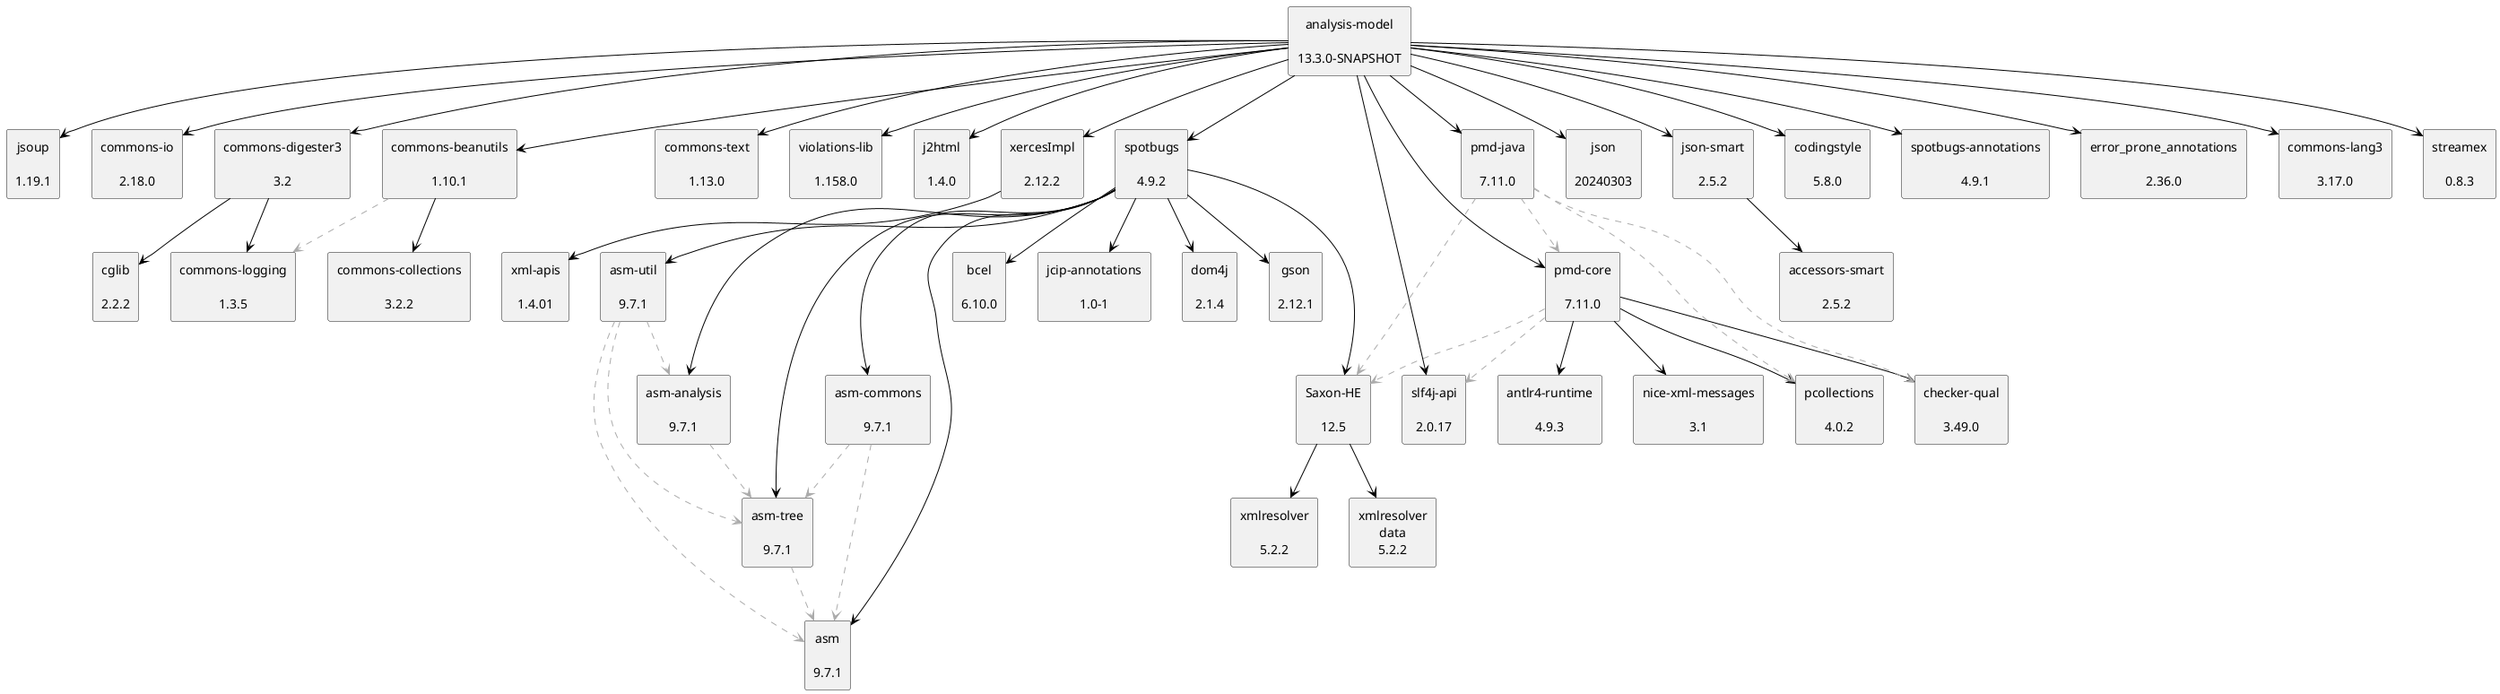 @startuml
skinparam defaultTextAlignment center
skinparam rectangle {
  BackgroundColor<<optional>> beige
  BackgroundColor<<test>> lightGreen
  BackgroundColor<<runtime>> lightBlue
  BackgroundColor<<provided>> lightGray
}
rectangle "analysis-model\n\n13.3.0-SNAPSHOT" as edu_hm_hafner_analysis_model_jar
rectangle "jsoup\n\n1.19.1" as org_jsoup_jsoup_jar
rectangle "commons-io\n\n2.18.0" as commons_io_commons_io_jar
rectangle "commons-digester3\n\n3.2" as org_apache_commons_commons_digester3_jar
rectangle "cglib\n\n2.2.2" as cglib_cglib_jar
rectangle "commons-logging\n\n1.3.5" as commons_logging_commons_logging_jar
rectangle "commons-beanutils\n\n1.10.1" as commons_beanutils_commons_beanutils_jar
rectangle "commons-collections\n\n3.2.2" as commons_collections_commons_collections_jar
rectangle "commons-text\n\n1.13.0" as org_apache_commons_commons_text_jar
rectangle "violations-lib\n\n1.158.0" as se_bjurr_violations_violations_lib_jar
rectangle "j2html\n\n1.4.0" as com_j2html_j2html_jar
rectangle "xercesImpl\n\n2.12.2" as xerces_xercesImpl_jar
rectangle "xml-apis\n\n1.4.01" as xml_apis_xml_apis_jar
rectangle "spotbugs\n\n4.9.2" as com_github_spotbugs_spotbugs_jar
rectangle "asm\n\n9.7.1" as org_ow2_asm_asm_jar
rectangle "asm-analysis\n\n9.7.1" as org_ow2_asm_asm_analysis_jar
rectangle "asm-tree\n\n9.7.1" as org_ow2_asm_asm_tree_jar
rectangle "asm-commons\n\n9.7.1" as org_ow2_asm_asm_commons_jar
rectangle "asm-util\n\n9.7.1" as org_ow2_asm_asm_util_jar
rectangle "bcel\n\n6.10.0" as org_apache_bcel_bcel_jar
rectangle "jcip-annotations\n\n1.0-1" as com_github_stephenc_jcip_jcip_annotations_jar
rectangle "dom4j\n\n2.1.4" as org_dom4j_dom4j_jar
rectangle "gson\n\n2.12.1" as com_google_code_gson_gson_jar
rectangle "Saxon-HE\n\n12.5" as net_sf_saxon_Saxon_HE_jar
rectangle "xmlresolver\n\n5.2.2" as org_xmlresolver_xmlresolver_jar
rectangle "xmlresolver\ndata\n5.2.2" as org_xmlresolver_xmlresolver_jar_data
rectangle "pmd-core\n\n7.11.0" as net_sourceforge_pmd_pmd_core_jar
rectangle "slf4j-api\n\n2.0.17" as org_slf4j_slf4j_api_jar
rectangle "antlr4-runtime\n\n4.9.3" as org_antlr_antlr4_runtime_jar
rectangle "checker-qual\n\n3.49.0" as org_checkerframework_checker_qual_jar
rectangle "pcollections\n\n4.0.2" as org_pcollections_pcollections_jar
rectangle "nice-xml-messages\n\n3.1" as com_github_oowekyala_ooxml_nice_xml_messages_jar
rectangle "pmd-java\n\n7.11.0" as net_sourceforge_pmd_pmd_java_jar
rectangle "json\n\n20240303" as org_json_json_jar
rectangle "json-smart\n\n2.5.2" as net_minidev_json_smart_jar
rectangle "accessors-smart\n\n2.5.2" as net_minidev_accessors_smart_jar
rectangle "codingstyle\n\n5.8.0" as edu_hm_hafner_codingstyle_jar
rectangle "spotbugs-annotations\n\n4.9.1" as com_github_spotbugs_spotbugs_annotations_jar
rectangle "error_prone_annotations\n\n2.36.0" as com_google_errorprone_error_prone_annotations_jar
rectangle "commons-lang3\n\n3.17.0" as org_apache_commons_commons_lang3_jar
rectangle "streamex\n\n0.8.3" as one_util_streamex_jar
edu_hm_hafner_analysis_model_jar -[#000000]-> org_jsoup_jsoup_jar
edu_hm_hafner_analysis_model_jar -[#000000]-> commons_io_commons_io_jar
org_apache_commons_commons_digester3_jar -[#000000]-> cglib_cglib_jar
org_apache_commons_commons_digester3_jar -[#000000]-> commons_logging_commons_logging_jar
edu_hm_hafner_analysis_model_jar -[#000000]-> org_apache_commons_commons_digester3_jar
commons_beanutils_commons_beanutils_jar .[#ABABAB].> commons_logging_commons_logging_jar
commons_beanutils_commons_beanutils_jar -[#000000]-> commons_collections_commons_collections_jar
edu_hm_hafner_analysis_model_jar -[#000000]-> commons_beanutils_commons_beanutils_jar
edu_hm_hafner_analysis_model_jar -[#000000]-> org_apache_commons_commons_text_jar
edu_hm_hafner_analysis_model_jar -[#000000]-> se_bjurr_violations_violations_lib_jar
edu_hm_hafner_analysis_model_jar -[#000000]-> com_j2html_j2html_jar
xerces_xercesImpl_jar -[#000000]-> xml_apis_xml_apis_jar
edu_hm_hafner_analysis_model_jar -[#000000]-> xerces_xercesImpl_jar
com_github_spotbugs_spotbugs_jar -[#000000]-> org_ow2_asm_asm_jar
org_ow2_asm_asm_analysis_jar .[#ABABAB].> org_ow2_asm_asm_tree_jar
com_github_spotbugs_spotbugs_jar -[#000000]-> org_ow2_asm_asm_analysis_jar
org_ow2_asm_asm_commons_jar .[#ABABAB].> org_ow2_asm_asm_jar
org_ow2_asm_asm_commons_jar .[#ABABAB].> org_ow2_asm_asm_tree_jar
com_github_spotbugs_spotbugs_jar -[#000000]-> org_ow2_asm_asm_commons_jar
org_ow2_asm_asm_tree_jar .[#ABABAB].> org_ow2_asm_asm_jar
com_github_spotbugs_spotbugs_jar -[#000000]-> org_ow2_asm_asm_tree_jar
org_ow2_asm_asm_util_jar .[#ABABAB].> org_ow2_asm_asm_jar
org_ow2_asm_asm_util_jar .[#ABABAB].> org_ow2_asm_asm_tree_jar
org_ow2_asm_asm_util_jar .[#ABABAB].> org_ow2_asm_asm_analysis_jar
com_github_spotbugs_spotbugs_jar -[#000000]-> org_ow2_asm_asm_util_jar
com_github_spotbugs_spotbugs_jar -[#000000]-> org_apache_bcel_bcel_jar
com_github_spotbugs_spotbugs_jar -[#000000]-> com_github_stephenc_jcip_jcip_annotations_jar
com_github_spotbugs_spotbugs_jar -[#000000]-> org_dom4j_dom4j_jar
com_github_spotbugs_spotbugs_jar -[#000000]-> com_google_code_gson_gson_jar
net_sf_saxon_Saxon_HE_jar -[#000000]-> org_xmlresolver_xmlresolver_jar
net_sf_saxon_Saxon_HE_jar -[#000000]-> org_xmlresolver_xmlresolver_jar_data
com_github_spotbugs_spotbugs_jar -[#000000]-> net_sf_saxon_Saxon_HE_jar
edu_hm_hafner_analysis_model_jar -[#000000]-> com_github_spotbugs_spotbugs_jar
net_sourceforge_pmd_pmd_core_jar .[#ABABAB].> org_slf4j_slf4j_api_jar
net_sourceforge_pmd_pmd_core_jar -[#000000]-> org_antlr_antlr4_runtime_jar
net_sourceforge_pmd_pmd_core_jar .[#ABABAB].> net_sf_saxon_Saxon_HE_jar
net_sourceforge_pmd_pmd_core_jar -[#000000]-> org_checkerframework_checker_qual_jar
net_sourceforge_pmd_pmd_core_jar -[#000000]-> org_pcollections_pcollections_jar
net_sourceforge_pmd_pmd_core_jar -[#000000]-> com_github_oowekyala_ooxml_nice_xml_messages_jar
edu_hm_hafner_analysis_model_jar -[#000000]-> net_sourceforge_pmd_pmd_core_jar
net_sourceforge_pmd_pmd_java_jar .[#ABABAB].> net_sourceforge_pmd_pmd_core_jar
net_sourceforge_pmd_pmd_java_jar .[#ABABAB].> org_checkerframework_checker_qual_jar
net_sourceforge_pmd_pmd_java_jar .[#ABABAB].> net_sf_saxon_Saxon_HE_jar
net_sourceforge_pmd_pmd_java_jar .[#ABABAB].> org_pcollections_pcollections_jar
edu_hm_hafner_analysis_model_jar -[#000000]-> net_sourceforge_pmd_pmd_java_jar
edu_hm_hafner_analysis_model_jar -[#000000]-> org_json_json_jar
net_minidev_json_smart_jar -[#000000]-> net_minidev_accessors_smart_jar
edu_hm_hafner_analysis_model_jar -[#000000]-> net_minidev_json_smart_jar
edu_hm_hafner_analysis_model_jar -[#000000]-> org_slf4j_slf4j_api_jar
edu_hm_hafner_analysis_model_jar -[#000000]-> edu_hm_hafner_codingstyle_jar
edu_hm_hafner_analysis_model_jar -[#000000]-> com_github_spotbugs_spotbugs_annotations_jar
edu_hm_hafner_analysis_model_jar -[#000000]-> com_google_errorprone_error_prone_annotations_jar
edu_hm_hafner_analysis_model_jar -[#000000]-> org_apache_commons_commons_lang3_jar
edu_hm_hafner_analysis_model_jar -[#000000]-> one_util_streamex_jar
@enduml